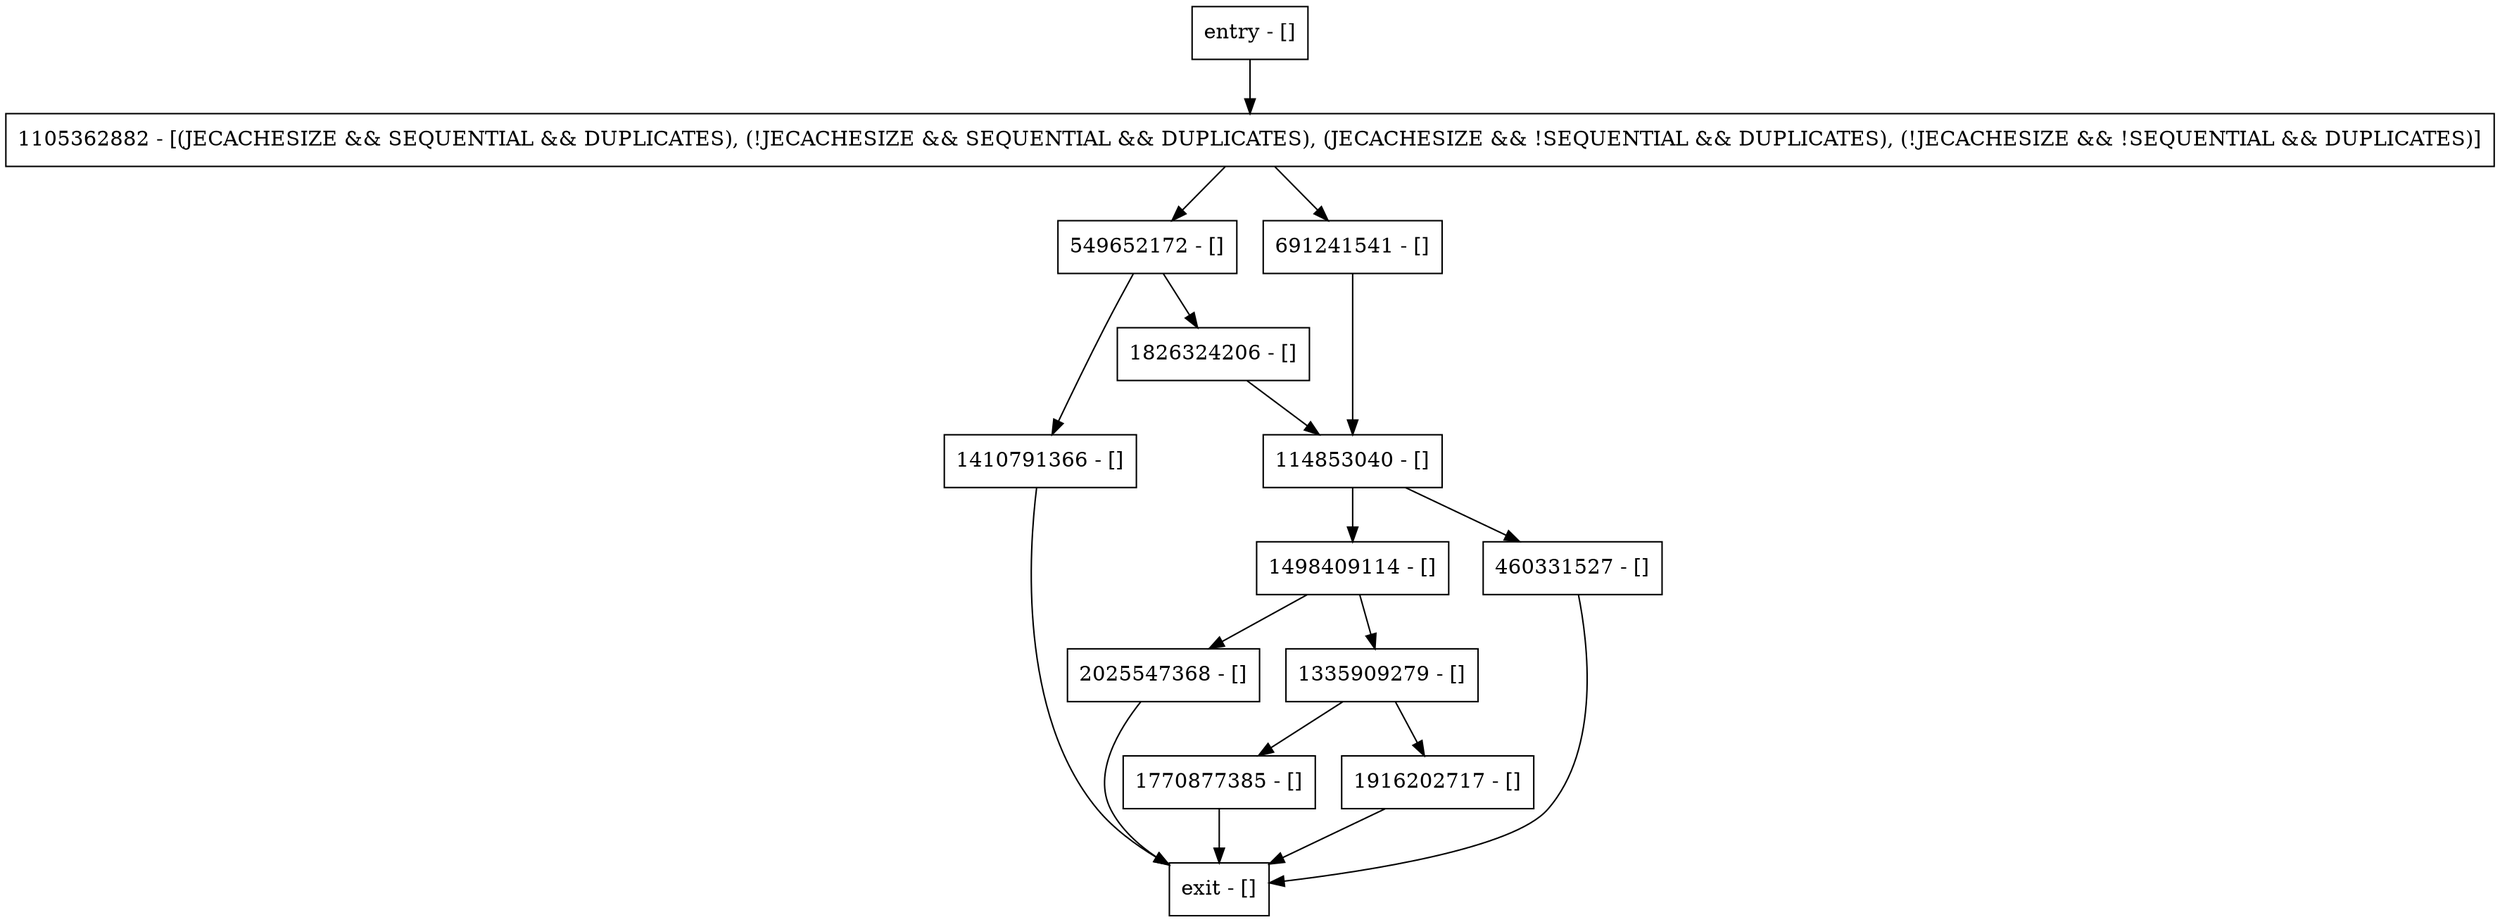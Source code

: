 digraph getWriteIntLength {
node [shape=record];
549652172 [label="549652172 - []"];
114853040 [label="114853040 - []"];
2025547368 [label="2025547368 - []"];
1410791366 [label="1410791366 - []"];
1498409114 [label="1498409114 - []"];
460331527 [label="460331527 - []"];
1770877385 [label="1770877385 - []"];
1105362882 [label="1105362882 - [(JECACHESIZE && SEQUENTIAL && DUPLICATES), (!JECACHESIZE && SEQUENTIAL && DUPLICATES), (JECACHESIZE && !SEQUENTIAL && DUPLICATES), (!JECACHESIZE && !SEQUENTIAL && DUPLICATES)]"];
1335909279 [label="1335909279 - []"];
entry [label="entry - []"];
exit [label="exit - []"];
1916202717 [label="1916202717 - []"];
691241541 [label="691241541 - []"];
1826324206 [label="1826324206 - []"];
entry;
exit;
549652172 -> 1410791366;
549652172 -> 1826324206;
114853040 -> 1498409114;
114853040 -> 460331527;
2025547368 -> exit;
1410791366 -> exit;
1498409114 -> 2025547368;
1498409114 -> 1335909279;
460331527 -> exit;
1770877385 -> exit;
1105362882 -> 549652172;
1105362882 -> 691241541;
1335909279 -> 1916202717;
1335909279 -> 1770877385;
entry -> 1105362882;
1916202717 -> exit;
691241541 -> 114853040;
1826324206 -> 114853040;
}
